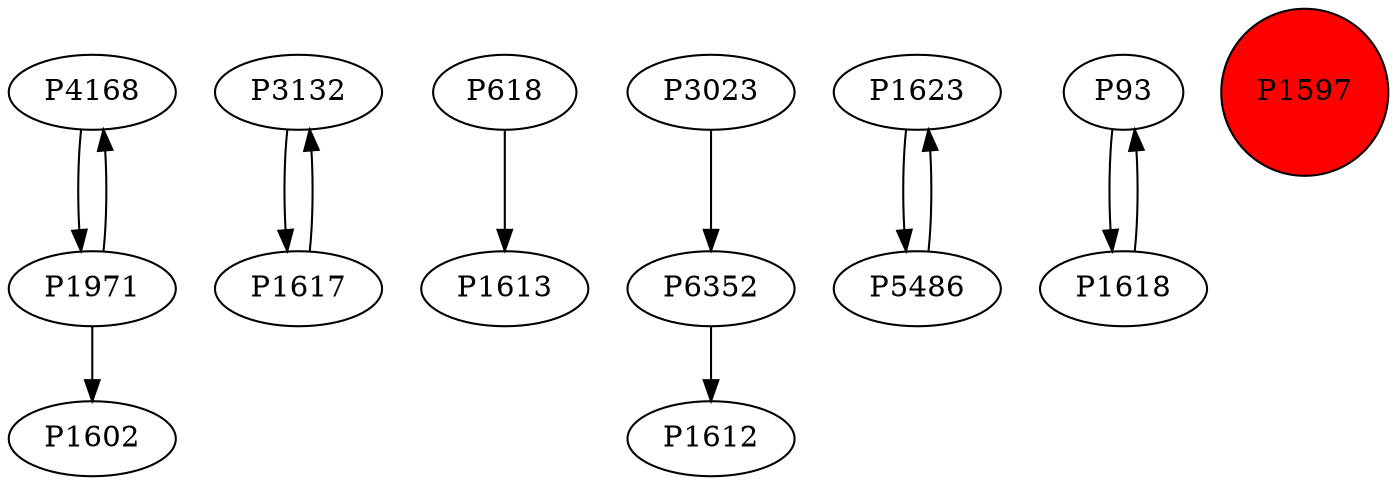 digraph {
	P4168 -> P1971
	P3132 -> P1617
	P1971 -> P4168
	P618 -> P1613
	P6352 -> P1612
	P1623 -> P5486
	P1617 -> P3132
	P3023 -> P6352
	P1971 -> P1602
	P93 -> P1618
	P5486 -> P1623
	P1618 -> P93
	P1597 [shape=circle]
	P1597 [style=filled]
	P1597 [fillcolor=red]
}